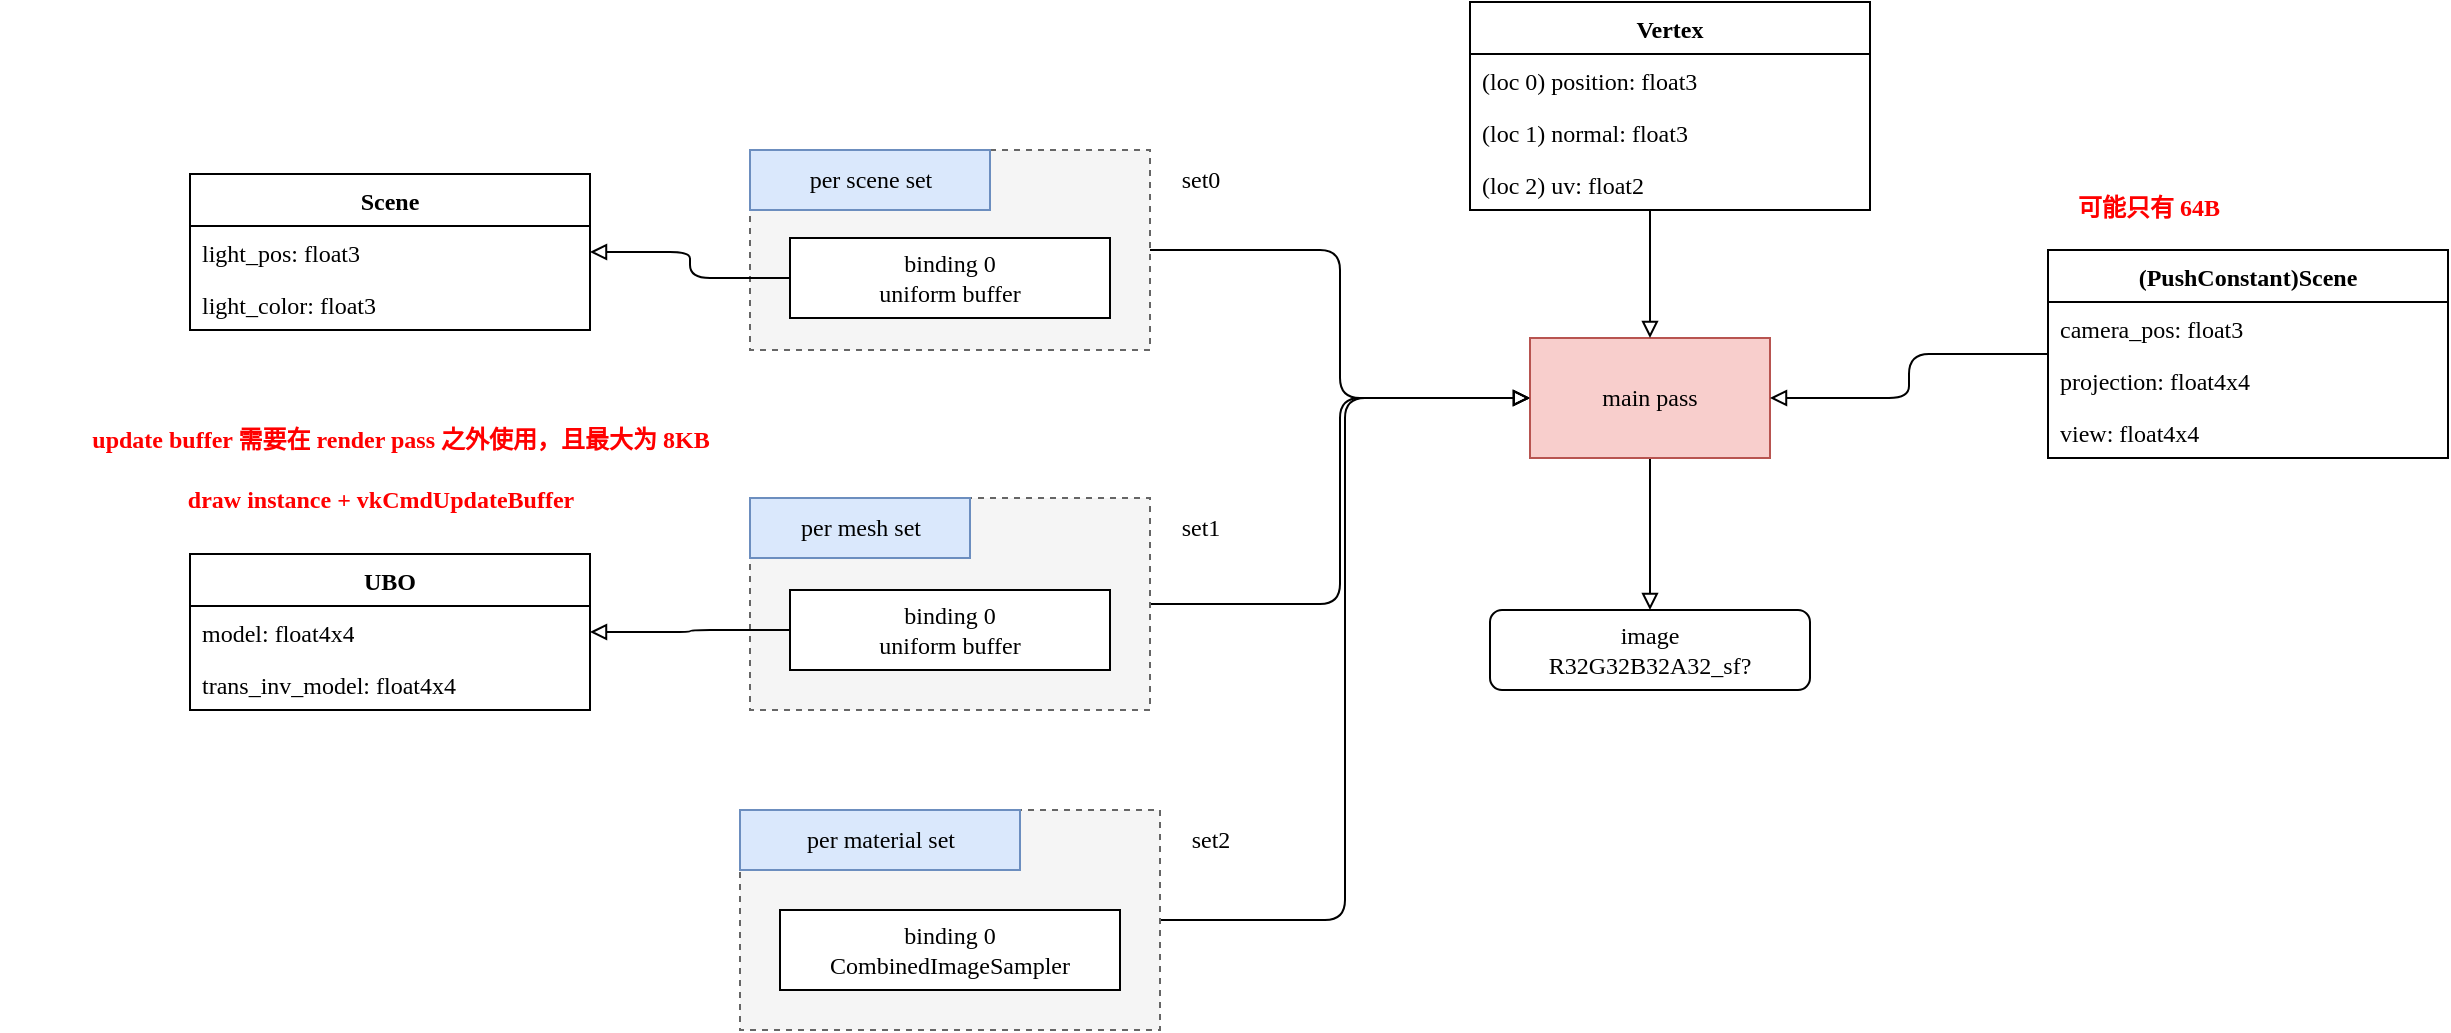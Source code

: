 <mxfile version="22.1.22" type="embed">
  <diagram id="23iRSUPoRavnBvh4doch" name="Page-1">
    <mxGraphModel dx="2331" dy="748" grid="1" gridSize="10" guides="1" tooltips="1" connect="1" arrows="1" fold="1" page="1" pageScale="1" pageWidth="1169" pageHeight="827" math="0" shadow="0">
      <root>
        <mxCell id="0" />
        <mxCell id="1" parent="0" />
        <mxCell id="50" style="edgeStyle=elbowEdgeStyle;rounded=1;orthogonalLoop=1;jettySize=auto;html=1;curved=0;endArrow=block;endFill=0;fontFamily=Lucida Console;" parent="1" source="29" target="2" edge="1">
          <mxGeometry relative="1" as="geometry" />
        </mxCell>
        <mxCell id="29" value="" style="rounded=0;whiteSpace=wrap;html=1;dashed=1;fontFamily=Lucida Console;fillColor=#f5f5f5;fontColor=#333333;strokeColor=#666666;" parent="1" vertex="1">
          <mxGeometry x="320" y="294" width="200" height="106" as="geometry" />
        </mxCell>
        <mxCell id="5" value="" style="rounded=0;whiteSpace=wrap;html=1;dashed=1;fontFamily=Lucida Console;fillColor=#f5f5f5;fontColor=#333333;strokeColor=#666666;" parent="1" vertex="1">
          <mxGeometry x="320" y="120" width="200" height="100" as="geometry" />
        </mxCell>
        <mxCell id="21" style="edgeStyle=elbowEdgeStyle;rounded=1;orthogonalLoop=1;jettySize=auto;html=1;fontFamily=Lucida Console;endArrow=block;endFill=0;curved=0;" parent="1" source="5" target="2" edge="1">
          <mxGeometry relative="1" as="geometry">
            <mxPoint x="620" y="330" as="targetPoint" />
          </mxGeometry>
        </mxCell>
        <mxCell id="23" style="edgeStyle=elbowEdgeStyle;rounded=1;orthogonalLoop=1;jettySize=auto;html=1;fontFamily=Lucida Console;endArrow=block;endFill=0;exitX=0.5;exitY=1;exitDx=0;exitDy=0;curved=0;" parent="1" source="2" target="24" edge="1">
          <mxGeometry relative="1" as="geometry">
            <mxPoint x="830" y="394" as="targetPoint" />
          </mxGeometry>
        </mxCell>
        <mxCell id="2" value="main pass" style="rounded=0;whiteSpace=wrap;html=1;fontFamily=Lucida Console;fillColor=#f8cecc;strokeColor=#b85450;" parent="1" vertex="1">
          <mxGeometry x="710" y="214" width="120" height="60" as="geometry" />
        </mxCell>
        <mxCell id="30" style="edgeStyle=elbowEdgeStyle;rounded=1;orthogonalLoop=1;jettySize=auto;html=1;endArrow=block;endFill=0;curved=0;fontFamily=Lucida Console;" parent="1" source="3" target="25" edge="1">
          <mxGeometry relative="1" as="geometry" />
        </mxCell>
        <mxCell id="3" value="binding 0&lt;br&gt;uniform buffer" style="rounded=0;whiteSpace=wrap;html=1;fontFamily=Lucida Console;" parent="1" vertex="1">
          <mxGeometry x="340" y="164" width="160" height="40" as="geometry" />
        </mxCell>
        <mxCell id="6" value="per scene set" style="text;html=1;align=center;verticalAlign=middle;resizable=0;points=[];autosize=1;strokeColor=#6c8ebf;fillColor=#dae8fc;fontFamily=Lucida Console;" parent="1" vertex="1">
          <mxGeometry x="320" y="120" width="120" height="30" as="geometry" />
        </mxCell>
        <mxCell id="22" style="edgeStyle=elbowEdgeStyle;rounded=1;orthogonalLoop=1;jettySize=auto;html=1;fontFamily=Lucida Console;endArrow=block;endFill=0;entryX=0.5;entryY=0;entryDx=0;entryDy=0;curved=0;" parent="1" source="10" target="2" edge="1">
          <mxGeometry relative="1" as="geometry" />
        </mxCell>
        <mxCell id="10" value="Vertex" style="swimlane;fontStyle=1;align=center;verticalAlign=top;childLayout=stackLayout;horizontal=1;startSize=26;horizontalStack=0;resizeParent=1;resizeParentMax=0;resizeLast=0;collapsible=1;marginBottom=0;whiteSpace=wrap;html=1;fontFamily=Lucida Console;" parent="1" vertex="1">
          <mxGeometry x="680" y="46" width="200" height="104" as="geometry" />
        </mxCell>
        <mxCell id="11" value="(loc 0) position: float3" style="text;strokeColor=none;fillColor=none;align=left;verticalAlign=top;spacingLeft=4;spacingRight=4;overflow=hidden;rotatable=0;points=[[0,0.5],[1,0.5]];portConstraint=eastwest;whiteSpace=wrap;html=1;fontFamily=Lucida Console;" parent="10" vertex="1">
          <mxGeometry y="26" width="200" height="26" as="geometry" />
        </mxCell>
        <mxCell id="18" value="(loc 1) normal: float3" style="text;strokeColor=none;fillColor=none;align=left;verticalAlign=top;spacingLeft=4;spacingRight=4;overflow=hidden;rotatable=0;points=[[0,0.5],[1,0.5]];portConstraint=eastwest;whiteSpace=wrap;html=1;fontFamily=Lucida Console;" parent="10" vertex="1">
          <mxGeometry y="52" width="200" height="26" as="geometry" />
        </mxCell>
        <mxCell id="19" value="(loc 2) uv: float2" style="text;strokeColor=none;fillColor=none;align=left;verticalAlign=top;spacingLeft=4;spacingRight=4;overflow=hidden;rotatable=0;points=[[0,0.5],[1,0.5]];portConstraint=eastwest;whiteSpace=wrap;html=1;fontFamily=Lucida Console;" parent="10" vertex="1">
          <mxGeometry y="78" width="200" height="26" as="geometry" />
        </mxCell>
        <mxCell id="24" value="image&lt;br&gt;R32G32B32A32_sf?" style="rounded=1;whiteSpace=wrap;html=1;fontFamily=Lucida Console;" parent="1" vertex="1">
          <mxGeometry x="690" y="350" width="160" height="40" as="geometry" />
        </mxCell>
        <mxCell id="25" value="Scene" style="swimlane;fontStyle=1;align=center;verticalAlign=top;childLayout=stackLayout;horizontal=1;startSize=26;horizontalStack=0;resizeParent=1;resizeParentMax=0;resizeLast=0;collapsible=1;marginBottom=0;whiteSpace=wrap;html=1;fontFamily=Lucida Console;" parent="1" vertex="1">
          <mxGeometry x="40" y="132" width="200" height="78" as="geometry" />
        </mxCell>
        <mxCell id="26" value="light_pos: float3" style="text;strokeColor=none;fillColor=none;align=left;verticalAlign=top;spacingLeft=4;spacingRight=4;overflow=hidden;rotatable=0;points=[[0,0.5],[1,0.5]];portConstraint=eastwest;whiteSpace=wrap;html=1;fontFamily=Lucida Console;" parent="25" vertex="1">
          <mxGeometry y="26" width="200" height="26" as="geometry" />
        </mxCell>
        <mxCell id="27" value="light_color: float3" style="text;strokeColor=none;fillColor=none;align=left;verticalAlign=top;spacingLeft=4;spacingRight=4;overflow=hidden;rotatable=0;points=[[0,0.5],[1,0.5]];portConstraint=eastwest;whiteSpace=wrap;html=1;fontFamily=Lucida Console;" parent="25" vertex="1">
          <mxGeometry y="52" width="200" height="26" as="geometry" />
        </mxCell>
        <mxCell id="54" style="edgeStyle=elbowEdgeStyle;rounded=1;orthogonalLoop=1;jettySize=auto;html=1;curved=0;endArrow=block;endFill=0;fontFamily=Lucida Console;" parent="1" source="32" target="2" edge="1">
          <mxGeometry relative="1" as="geometry" />
        </mxCell>
        <mxCell id="32" value="" style="rounded=0;whiteSpace=wrap;html=1;dashed=1;fontFamily=Lucida Console;fillColor=#f5f5f5;fontColor=#333333;strokeColor=#666666;" parent="1" vertex="1">
          <mxGeometry x="315" y="450" width="210" height="110" as="geometry" />
        </mxCell>
        <mxCell id="35" value="binding 0&lt;br&gt;CombinedImageSampler" style="rounded=0;whiteSpace=wrap;html=1;fontFamily=Lucida Console;" parent="1" vertex="1">
          <mxGeometry x="335" y="500" width="170" height="40" as="geometry" />
        </mxCell>
        <mxCell id="39" value="UBO" style="swimlane;fontStyle=1;align=center;verticalAlign=top;childLayout=stackLayout;horizontal=1;startSize=26;horizontalStack=0;resizeParent=1;resizeParentMax=0;resizeLast=0;collapsible=1;marginBottom=0;whiteSpace=wrap;html=1;fontFamily=Lucida Console;" parent="1" vertex="1">
          <mxGeometry x="40" y="322" width="200" height="78" as="geometry" />
        </mxCell>
        <mxCell id="40" value="model: float4x4" style="text;strokeColor=none;fillColor=none;align=left;verticalAlign=top;spacingLeft=4;spacingRight=4;overflow=hidden;rotatable=0;points=[[0,0.5],[1,0.5]];portConstraint=eastwest;whiteSpace=wrap;html=1;fontFamily=Lucida Console;" parent="39" vertex="1">
          <mxGeometry y="26" width="200" height="26" as="geometry" />
        </mxCell>
        <mxCell id="43" value="trans_inv_model: float4x4" style="text;strokeColor=none;fillColor=none;align=left;verticalAlign=top;spacingLeft=4;spacingRight=4;overflow=hidden;rotatable=0;points=[[0,0.5],[1,0.5]];portConstraint=eastwest;whiteSpace=wrap;html=1;fontFamily=Lucida Console;" parent="39" vertex="1">
          <mxGeometry y="52" width="200" height="26" as="geometry" />
        </mxCell>
        <mxCell id="45" style="edgeStyle=elbowEdgeStyle;rounded=1;orthogonalLoop=1;jettySize=auto;html=1;endArrow=block;endFill=0;curved=0;fontFamily=Lucida Console;" parent="1" source="44" target="39" edge="1">
          <mxGeometry relative="1" as="geometry" />
        </mxCell>
        <mxCell id="44" value="binding 0&lt;br&gt;uniform buffer" style="rounded=0;whiteSpace=wrap;html=1;fontFamily=Lucida Console;" parent="1" vertex="1">
          <mxGeometry x="340" y="340" width="160" height="40" as="geometry" />
        </mxCell>
        <mxCell id="47" value="per mesh set" style="text;html=1;align=center;verticalAlign=middle;resizable=0;points=[];autosize=1;strokeColor=#6c8ebf;fillColor=#dae8fc;fontFamily=Lucida Console;" parent="1" vertex="1">
          <mxGeometry x="320" y="294" width="110" height="30" as="geometry" />
        </mxCell>
        <mxCell id="48" value="per material set&lt;br&gt;" style="text;html=1;align=center;verticalAlign=middle;resizable=0;points=[];autosize=1;strokeColor=#6c8ebf;fillColor=#dae8fc;fontFamily=Lucida Console;" parent="1" vertex="1">
          <mxGeometry x="315" y="450" width="140" height="30" as="geometry" />
        </mxCell>
        <mxCell id="51" value="set0" style="text;html=1;align=center;verticalAlign=middle;resizable=0;points=[];autosize=1;strokeColor=none;fillColor=none;fontFamily=Lucida Console;" parent="1" vertex="1">
          <mxGeometry x="520" y="120" width="50" height="30" as="geometry" />
        </mxCell>
        <mxCell id="52" value="set1" style="text;html=1;align=center;verticalAlign=middle;resizable=0;points=[];autosize=1;strokeColor=none;fillColor=none;fontFamily=Lucida Console;" parent="1" vertex="1">
          <mxGeometry x="520" y="294" width="50" height="30" as="geometry" />
        </mxCell>
        <mxCell id="53" value="set2" style="text;html=1;align=center;verticalAlign=middle;resizable=0;points=[];autosize=1;strokeColor=none;fillColor=none;fontFamily=Lucida Console;" parent="1" vertex="1">
          <mxGeometry x="525" y="450" width="50" height="30" as="geometry" />
        </mxCell>
        <mxCell id="59" style="edgeStyle=elbowEdgeStyle;rounded=1;orthogonalLoop=1;jettySize=auto;html=1;endArrow=block;endFill=0;curved=0;fontFamily=Lucida Console;" edge="1" parent="1" source="55" target="2">
          <mxGeometry relative="1" as="geometry" />
        </mxCell>
        <mxCell id="55" value="(PushConstant)Scene" style="swimlane;fontStyle=1;align=center;verticalAlign=top;childLayout=stackLayout;horizontal=1;startSize=26;horizontalStack=0;resizeParent=1;resizeParentMax=0;resizeLast=0;collapsible=1;marginBottom=0;whiteSpace=wrap;html=1;fontFamily=Lucida Console;" vertex="1" parent="1">
          <mxGeometry x="969" y="170" width="200" height="104" as="geometry" />
        </mxCell>
        <mxCell id="28" value="camera_pos: float3" style="text;strokeColor=none;fillColor=none;align=left;verticalAlign=top;spacingLeft=4;spacingRight=4;overflow=hidden;rotatable=0;points=[[0,0.5],[1,0.5]];portConstraint=eastwest;whiteSpace=wrap;html=1;fontFamily=Lucida Console;" parent="55" vertex="1">
          <mxGeometry y="26" width="200" height="26" as="geometry" />
        </mxCell>
        <mxCell id="42" value="projection: float4x4" style="text;strokeColor=none;fillColor=none;align=left;verticalAlign=top;spacingLeft=4;spacingRight=4;overflow=hidden;rotatable=0;points=[[0,0.5],[1,0.5]];portConstraint=eastwest;whiteSpace=wrap;html=1;fontFamily=Lucida Console;" parent="55" vertex="1">
          <mxGeometry y="52" width="200" height="26" as="geometry" />
        </mxCell>
        <mxCell id="41" value="view: float4x4" style="text;strokeColor=none;fillColor=none;align=left;verticalAlign=top;spacingLeft=4;spacingRight=4;overflow=hidden;rotatable=0;points=[[0,0.5],[1,0.5]];portConstraint=eastwest;whiteSpace=wrap;html=1;fontFamily=Lucida Console;" parent="55" vertex="1">
          <mxGeometry y="78" width="200" height="26" as="geometry" />
        </mxCell>
        <mxCell id="60" value="&lt;font color=&quot;#ff0000&quot;&gt;draw instance + vkCmdUpdateBuffer&lt;/font&gt;" style="text;html=1;align=center;verticalAlign=middle;resizable=0;points=[];autosize=1;strokeColor=none;fillColor=none;fontFamily=Lucida Console;fontStyle=1" vertex="1" parent="1">
          <mxGeometry y="280" width="270" height="30" as="geometry" />
        </mxCell>
        <mxCell id="61" value="&lt;font color=&quot;#ff0000&quot;&gt;&lt;b&gt;update buffer 需要在 render pass 之外使用，且最大为 8KB&lt;/b&gt;&lt;/font&gt;" style="text;html=1;align=center;verticalAlign=middle;resizable=0;points=[];autosize=1;strokeColor=none;fillColor=none;fontFamily=Lucida Console;" vertex="1" parent="1">
          <mxGeometry x="-55" y="250" width="400" height="30" as="geometry" />
        </mxCell>
        <mxCell id="62" value="&lt;font color=&quot;#ff0000&quot;&gt;&lt;b&gt;可能只有 64B&lt;/b&gt;&lt;/font&gt;" style="text;html=1;align=center;verticalAlign=middle;resizable=0;points=[];autosize=1;strokeColor=none;fillColor=none;fontFamily=Lucida Console;" vertex="1" parent="1">
          <mxGeometry x="969" y="134" width="100" height="30" as="geometry" />
        </mxCell>
      </root>
    </mxGraphModel>
  </diagram>
</mxfile>
